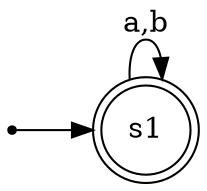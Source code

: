 digraph min_deterministic_finite_state_machine {
	rankdir=LR
	node [shape=doublecircle]
	s1
	node [shape=circle]
	s1 -> s1 [label="a,b"]
	node [shape=point]
	"" -> s1
}

